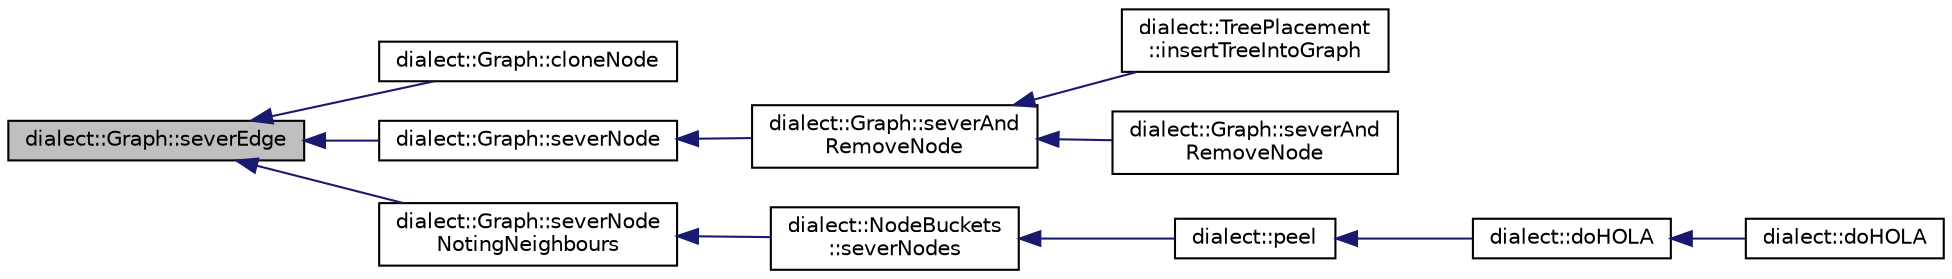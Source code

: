 digraph "dialect::Graph::severEdge"
{
  edge [fontname="Helvetica",fontsize="10",labelfontname="Helvetica",labelfontsize="10"];
  node [fontname="Helvetica",fontsize="10",shape=record];
  rankdir="LR";
  Node189 [label="dialect::Graph::severEdge",height=0.2,width=0.4,color="black", fillcolor="grey75", style="filled", fontcolor="black"];
  Node189 -> Node190 [dir="back",color="midnightblue",fontsize="10",style="solid",fontname="Helvetica"];
  Node190 [label="dialect::Graph::cloneNode",height=0.2,width=0.4,color="black", fillcolor="white", style="filled",URL="$classdialect_1_1Graph.html#abe075fe42c69ec92fc4ab945267bdaa9",tooltip="Clone a node completely. There will be as many copies of the original node as it had edges..."];
  Node189 -> Node191 [dir="back",color="midnightblue",fontsize="10",style="solid",fontname="Helvetica"];
  Node191 [label="dialect::Graph::severNode",height=0.2,width=0.4,color="black", fillcolor="white", style="filled",URL="$classdialect_1_1Graph.html#af95f569fde7738dae6ccd67988d480f2",tooltip="Sever all the Edges incident to a Node in this Graph. "];
  Node191 -> Node192 [dir="back",color="midnightblue",fontsize="10",style="solid",fontname="Helvetica"];
  Node192 [label="dialect::Graph::severAnd\lRemoveNode",height=0.2,width=0.4,color="black", fillcolor="white", style="filled",URL="$classdialect_1_1Graph.html#af5f64abbe433f0f7f18d1e961964b788",tooltip="Convenience method to completely remove a Node from the Graph. "];
  Node192 -> Node193 [dir="back",color="midnightblue",fontsize="10",style="solid",fontname="Helvetica"];
  Node193 [label="dialect::TreePlacement\l::insertTreeIntoGraph",height=0.2,width=0.4,color="black", fillcolor="white", style="filled",URL="$classdialect_1_1TreePlacement.html#a5e7dad846d5257c782e8ba2c6765ce41",tooltip="Insert the tree into a given Graph. "];
  Node192 -> Node194 [dir="back",color="midnightblue",fontsize="10",style="solid",fontname="Helvetica"];
  Node194 [label="dialect::Graph::severAnd\lRemoveNode",height=0.2,width=0.4,color="black", fillcolor="white", style="filled",URL="$classdialect_1_1Graph.html#a0187fe6543c150f1b03c7d0a29a2a9ed",tooltip="Convenience method to completely remove a Node from the Graph. "];
  Node189 -> Node195 [dir="back",color="midnightblue",fontsize="10",style="solid",fontname="Helvetica"];
  Node195 [label="dialect::Graph::severNode\lNotingNeighbours",height=0.2,width=0.4,color="black", fillcolor="white", style="filled",URL="$classdialect_1_1Graph.html#ad6434fe1d4f4fce48f5cd88bb943606c",tooltip="Like severNode but also returns a vector of all Nodes that were neighbours before severing..."];
  Node195 -> Node196 [dir="back",color="midnightblue",fontsize="10",style="solid",fontname="Helvetica"];
  Node196 [label="dialect::NodeBuckets\l::severNodes",height=0.2,width=0.4,color="black", fillcolor="white", style="filled",URL="$structdialect_1_1NodeBuckets.html#a7cba81f7da5c12fe1cad7c3b5173e556",tooltip="Sever the given Nodes from our Graph. "];
  Node196 -> Node197 [dir="back",color="midnightblue",fontsize="10",style="solid",fontname="Helvetica"];
  Node197 [label="dialect::peel",height=0.2,width=0.4,color="black", fillcolor="white", style="filled",URL="$namespacedialect.html#a29b1d1583bf8668dde5e0252a2205eb1",tooltip="Perform the \"peeling\" process, in which the exterior trees are removed from the given Graph..."];
  Node197 -> Node198 [dir="back",color="midnightblue",fontsize="10",style="solid",fontname="Helvetica"];
  Node198 [label="dialect::doHOLA",height=0.2,width=0.4,color="black", fillcolor="white", style="filled",URL="$namespacedialect.html#a05ccc4c149e1b5902ec827bfabd3cf76",tooltip="Apply the HOLA layout algorithm to the given Graph. See Steve Kieffer, Tim Dwyer, Kim Marriott..."];
  Node198 -> Node199 [dir="back",color="midnightblue",fontsize="10",style="solid",fontname="Helvetica"];
  Node199 [label="dialect::doHOLA",height=0.2,width=0.4,color="black", fillcolor="white", style="filled",URL="$namespacedialect.html#a24766038e1a9ccd99997ea31c42b432a",tooltip="Convenience function to do HOLA layout with default options. "];
}
